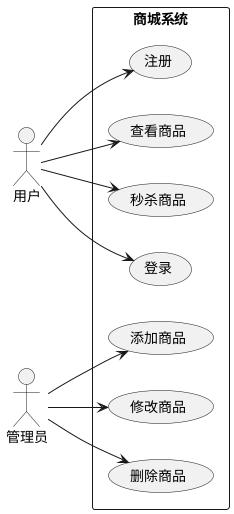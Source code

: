 @startuml
left to right direction
skinparam packageStyle rect

actor 用户
actor 管理员

rectangle 商城系统 {
  usecase 登录
  usecase 注册
  usecase 查看商品
  usecase 添加商品
  usecase 修改商品
  usecase 删除商品
  usecase 秒杀商品
  用户 --> 登录
  用户 --> 注册
  用户 --> 查看商品
  用户 --> 秒杀商品
  管理员 --> 添加商品
  管理员 --> 修改商品
  管理员 --> 删除商品
}

@enduml